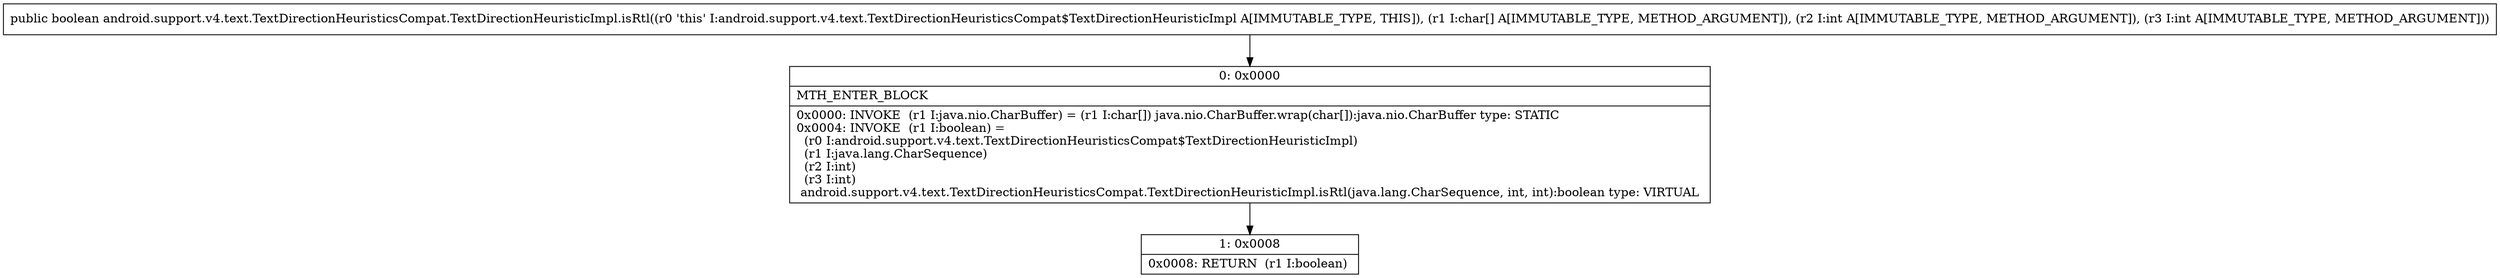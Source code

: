 digraph "CFG forandroid.support.v4.text.TextDirectionHeuristicsCompat.TextDirectionHeuristicImpl.isRtl([CII)Z" {
Node_0 [shape=record,label="{0\:\ 0x0000|MTH_ENTER_BLOCK\l|0x0000: INVOKE  (r1 I:java.nio.CharBuffer) = (r1 I:char[]) java.nio.CharBuffer.wrap(char[]):java.nio.CharBuffer type: STATIC \l0x0004: INVOKE  (r1 I:boolean) = \l  (r0 I:android.support.v4.text.TextDirectionHeuristicsCompat$TextDirectionHeuristicImpl)\l  (r1 I:java.lang.CharSequence)\l  (r2 I:int)\l  (r3 I:int)\l android.support.v4.text.TextDirectionHeuristicsCompat.TextDirectionHeuristicImpl.isRtl(java.lang.CharSequence, int, int):boolean type: VIRTUAL \l}"];
Node_1 [shape=record,label="{1\:\ 0x0008|0x0008: RETURN  (r1 I:boolean) \l}"];
MethodNode[shape=record,label="{public boolean android.support.v4.text.TextDirectionHeuristicsCompat.TextDirectionHeuristicImpl.isRtl((r0 'this' I:android.support.v4.text.TextDirectionHeuristicsCompat$TextDirectionHeuristicImpl A[IMMUTABLE_TYPE, THIS]), (r1 I:char[] A[IMMUTABLE_TYPE, METHOD_ARGUMENT]), (r2 I:int A[IMMUTABLE_TYPE, METHOD_ARGUMENT]), (r3 I:int A[IMMUTABLE_TYPE, METHOD_ARGUMENT])) }"];
MethodNode -> Node_0;
Node_0 -> Node_1;
}

